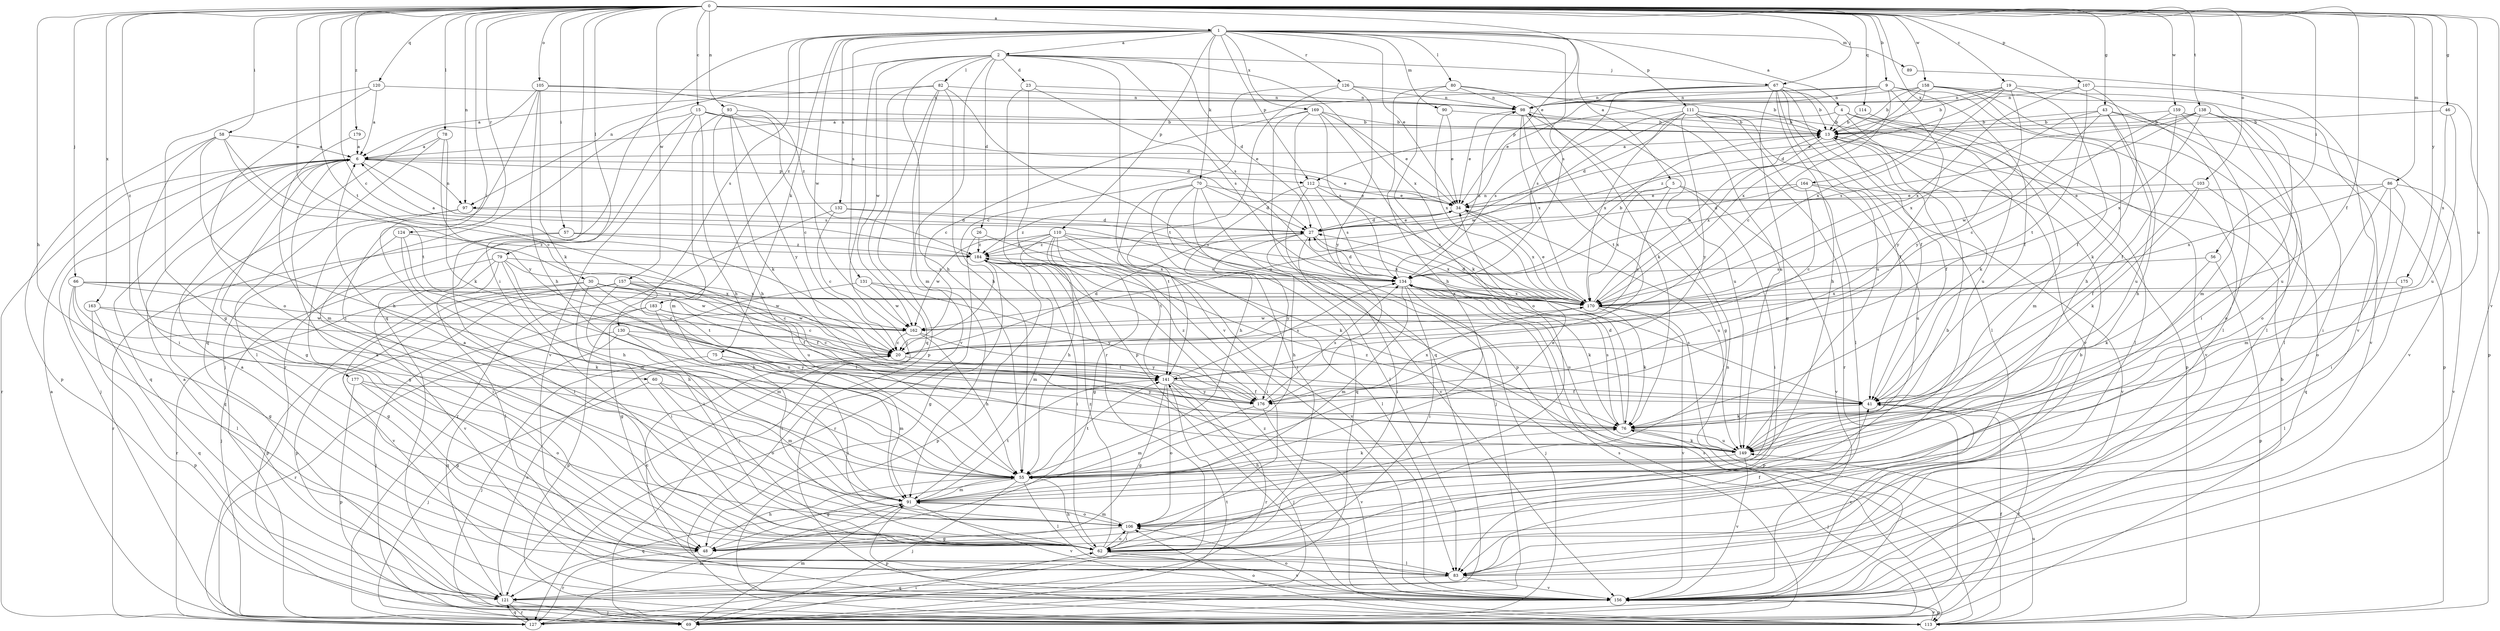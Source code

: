 strict digraph  {
0;
1;
2;
4;
5;
6;
9;
13;
15;
19;
20;
23;
26;
27;
30;
34;
41;
43;
46;
48;
55;
56;
57;
58;
60;
62;
66;
67;
69;
70;
75;
76;
78;
79;
80;
82;
83;
86;
89;
90;
91;
93;
97;
98;
103;
105;
106;
107;
110;
111;
112;
113;
114;
120;
121;
124;
126;
127;
130;
131;
132;
134;
138;
141;
149;
156;
157;
158;
159;
162;
163;
164;
169;
170;
175;
176;
177;
179;
183;
184;
0 -> 1  [label=a];
0 -> 9  [label=b];
0 -> 15  [label=c];
0 -> 19  [label=c];
0 -> 20  [label=c];
0 -> 30  [label=e];
0 -> 34  [label=e];
0 -> 41  [label=f];
0 -> 43  [label=g];
0 -> 46  [label=g];
0 -> 55  [label=h];
0 -> 56  [label=i];
0 -> 57  [label=i];
0 -> 58  [label=i];
0 -> 60  [label=i];
0 -> 62  [label=i];
0 -> 66  [label=j];
0 -> 67  [label=j];
0 -> 78  [label=l];
0 -> 79  [label=l];
0 -> 86  [label=m];
0 -> 93  [label=n];
0 -> 97  [label=n];
0 -> 103  [label=o];
0 -> 105  [label=o];
0 -> 107  [label=p];
0 -> 114  [label=q];
0 -> 120  [label=q];
0 -> 124  [label=r];
0 -> 138  [label=t];
0 -> 141  [label=t];
0 -> 149  [label=u];
0 -> 156  [label=v];
0 -> 157  [label=w];
0 -> 158  [label=w];
0 -> 159  [label=w];
0 -> 163  [label=x];
0 -> 164  [label=x];
0 -> 175  [label=y];
0 -> 177  [label=z];
0 -> 179  [label=z];
1 -> 2  [label=a];
1 -> 4  [label=a];
1 -> 5  [label=a];
1 -> 34  [label=e];
1 -> 70  [label=k];
1 -> 75  [label=k];
1 -> 80  [label=l];
1 -> 89  [label=m];
1 -> 90  [label=m];
1 -> 110  [label=p];
1 -> 111  [label=p];
1 -> 112  [label=p];
1 -> 121  [label=q];
1 -> 126  [label=r];
1 -> 130  [label=s];
1 -> 131  [label=s];
1 -> 132  [label=s];
1 -> 134  [label=s];
1 -> 162  [label=w];
1 -> 169  [label=x];
1 -> 183  [label=z];
2 -> 23  [label=d];
2 -> 26  [label=d];
2 -> 27  [label=d];
2 -> 55  [label=h];
2 -> 67  [label=j];
2 -> 69  [label=j];
2 -> 82  [label=l];
2 -> 91  [label=m];
2 -> 97  [label=n];
2 -> 134  [label=s];
2 -> 156  [label=v];
2 -> 162  [label=w];
2 -> 170  [label=x];
4 -> 13  [label=b];
4 -> 27  [label=d];
4 -> 76  [label=k];
4 -> 83  [label=l];
4 -> 149  [label=u];
4 -> 156  [label=v];
5 -> 20  [label=c];
5 -> 62  [label=i];
5 -> 97  [label=n];
5 -> 156  [label=v];
5 -> 170  [label=x];
6 -> 34  [label=e];
6 -> 48  [label=g];
6 -> 69  [label=j];
6 -> 97  [label=n];
6 -> 112  [label=p];
6 -> 121  [label=q];
6 -> 127  [label=r];
6 -> 134  [label=s];
9 -> 6  [label=a];
9 -> 20  [label=c];
9 -> 41  [label=f];
9 -> 83  [label=l];
9 -> 98  [label=n];
9 -> 112  [label=p];
9 -> 176  [label=y];
13 -> 6  [label=a];
13 -> 41  [label=f];
13 -> 170  [label=x];
15 -> 13  [label=b];
15 -> 27  [label=d];
15 -> 34  [label=e];
15 -> 55  [label=h];
15 -> 69  [label=j];
15 -> 127  [label=r];
15 -> 156  [label=v];
19 -> 13  [label=b];
19 -> 27  [label=d];
19 -> 41  [label=f];
19 -> 91  [label=m];
19 -> 98  [label=n];
19 -> 170  [label=x];
19 -> 176  [label=y];
20 -> 27  [label=d];
20 -> 141  [label=t];
23 -> 98  [label=n];
23 -> 113  [label=p];
23 -> 127  [label=r];
23 -> 134  [label=s];
26 -> 76  [label=k];
26 -> 127  [label=r];
26 -> 184  [label=z];
27 -> 34  [label=e];
27 -> 55  [label=h];
27 -> 62  [label=i];
27 -> 170  [label=x];
27 -> 176  [label=y];
27 -> 184  [label=z];
30 -> 41  [label=f];
30 -> 48  [label=g];
30 -> 62  [label=i];
30 -> 113  [label=p];
30 -> 141  [label=t];
30 -> 162  [label=w];
30 -> 170  [label=x];
34 -> 27  [label=d];
34 -> 149  [label=u];
34 -> 170  [label=x];
34 -> 184  [label=z];
41 -> 76  [label=k];
41 -> 134  [label=s];
41 -> 156  [label=v];
43 -> 13  [label=b];
43 -> 55  [label=h];
43 -> 83  [label=l];
43 -> 113  [label=p];
43 -> 149  [label=u];
43 -> 162  [label=w];
43 -> 170  [label=x];
46 -> 13  [label=b];
46 -> 149  [label=u];
46 -> 170  [label=x];
48 -> 55  [label=h];
48 -> 127  [label=r];
55 -> 34  [label=e];
55 -> 48  [label=g];
55 -> 69  [label=j];
55 -> 76  [label=k];
55 -> 83  [label=l];
55 -> 91  [label=m];
55 -> 141  [label=t];
56 -> 76  [label=k];
56 -> 113  [label=p];
56 -> 134  [label=s];
57 -> 62  [label=i];
57 -> 127  [label=r];
57 -> 170  [label=x];
57 -> 184  [label=z];
58 -> 6  [label=a];
58 -> 20  [label=c];
58 -> 55  [label=h];
58 -> 62  [label=i];
58 -> 113  [label=p];
58 -> 141  [label=t];
60 -> 69  [label=j];
60 -> 91  [label=m];
60 -> 106  [label=o];
60 -> 176  [label=y];
62 -> 6  [label=a];
62 -> 41  [label=f];
62 -> 55  [label=h];
62 -> 83  [label=l];
62 -> 106  [label=o];
62 -> 156  [label=v];
62 -> 184  [label=z];
66 -> 20  [label=c];
66 -> 48  [label=g];
66 -> 55  [label=h];
66 -> 83  [label=l];
66 -> 162  [label=w];
66 -> 170  [label=x];
67 -> 13  [label=b];
67 -> 34  [label=e];
67 -> 41  [label=f];
67 -> 48  [label=g];
67 -> 55  [label=h];
67 -> 83  [label=l];
67 -> 98  [label=n];
67 -> 134  [label=s];
67 -> 149  [label=u];
67 -> 156  [label=v];
69 -> 6  [label=a];
69 -> 13  [label=b];
69 -> 41  [label=f];
69 -> 62  [label=i];
69 -> 91  [label=m];
69 -> 134  [label=s];
69 -> 141  [label=t];
70 -> 27  [label=d];
70 -> 34  [label=e];
70 -> 62  [label=i];
70 -> 83  [label=l];
70 -> 121  [label=q];
70 -> 141  [label=t];
70 -> 156  [label=v];
75 -> 62  [label=i];
75 -> 69  [label=j];
75 -> 91  [label=m];
75 -> 141  [label=t];
76 -> 27  [label=d];
76 -> 69  [label=j];
76 -> 134  [label=s];
76 -> 149  [label=u];
78 -> 6  [label=a];
78 -> 76  [label=k];
78 -> 83  [label=l];
78 -> 176  [label=y];
79 -> 55  [label=h];
79 -> 62  [label=i];
79 -> 69  [label=j];
79 -> 83  [label=l];
79 -> 134  [label=s];
79 -> 149  [label=u];
79 -> 156  [label=v];
80 -> 55  [label=h];
80 -> 76  [label=k];
80 -> 98  [label=n];
80 -> 106  [label=o];
80 -> 149  [label=u];
82 -> 6  [label=a];
82 -> 55  [label=h];
82 -> 98  [label=n];
82 -> 113  [label=p];
82 -> 121  [label=q];
82 -> 149  [label=u];
82 -> 156  [label=v];
83 -> 6  [label=a];
83 -> 13  [label=b];
83 -> 20  [label=c];
83 -> 121  [label=q];
83 -> 156  [label=v];
86 -> 34  [label=e];
86 -> 62  [label=i];
86 -> 91  [label=m];
86 -> 106  [label=o];
86 -> 156  [label=v];
86 -> 170  [label=x];
89 -> 156  [label=v];
90 -> 13  [label=b];
90 -> 34  [label=e];
90 -> 170  [label=x];
91 -> 106  [label=o];
91 -> 113  [label=p];
91 -> 121  [label=q];
91 -> 141  [label=t];
91 -> 156  [label=v];
93 -> 13  [label=b];
93 -> 20  [label=c];
93 -> 55  [label=h];
93 -> 76  [label=k];
93 -> 91  [label=m];
93 -> 176  [label=y];
97 -> 27  [label=d];
97 -> 48  [label=g];
97 -> 121  [label=q];
98 -> 13  [label=b];
98 -> 34  [label=e];
98 -> 48  [label=g];
98 -> 141  [label=t];
98 -> 149  [label=u];
98 -> 170  [label=x];
103 -> 34  [label=e];
103 -> 41  [label=f];
103 -> 76  [label=k];
103 -> 121  [label=q];
105 -> 55  [label=h];
105 -> 62  [label=i];
105 -> 76  [label=k];
105 -> 98  [label=n];
105 -> 121  [label=q];
105 -> 184  [label=z];
106 -> 6  [label=a];
106 -> 13  [label=b];
106 -> 48  [label=g];
106 -> 62  [label=i];
106 -> 91  [label=m];
107 -> 76  [label=k];
107 -> 98  [label=n];
107 -> 113  [label=p];
107 -> 141  [label=t];
107 -> 170  [label=x];
110 -> 48  [label=g];
110 -> 55  [label=h];
110 -> 62  [label=i];
110 -> 83  [label=l];
110 -> 141  [label=t];
110 -> 156  [label=v];
110 -> 162  [label=w];
110 -> 170  [label=x];
110 -> 184  [label=z];
111 -> 13  [label=b];
111 -> 41  [label=f];
111 -> 83  [label=l];
111 -> 113  [label=p];
111 -> 127  [label=r];
111 -> 134  [label=s];
111 -> 162  [label=w];
111 -> 170  [label=x];
111 -> 176  [label=y];
112 -> 34  [label=e];
112 -> 55  [label=h];
112 -> 69  [label=j];
112 -> 134  [label=s];
112 -> 170  [label=x];
113 -> 106  [label=o];
113 -> 134  [label=s];
113 -> 149  [label=u];
113 -> 156  [label=v];
114 -> 13  [label=b];
114 -> 91  [label=m];
120 -> 6  [label=a];
120 -> 48  [label=g];
120 -> 98  [label=n];
120 -> 106  [label=o];
121 -> 20  [label=c];
121 -> 69  [label=j];
121 -> 127  [label=r];
124 -> 55  [label=h];
124 -> 62  [label=i];
124 -> 91  [label=m];
124 -> 184  [label=z];
126 -> 13  [label=b];
126 -> 20  [label=c];
126 -> 98  [label=n];
126 -> 141  [label=t];
126 -> 176  [label=y];
127 -> 41  [label=f];
127 -> 91  [label=m];
127 -> 98  [label=n];
127 -> 121  [label=q];
130 -> 20  [label=c];
130 -> 62  [label=i];
130 -> 121  [label=q];
130 -> 127  [label=r];
130 -> 176  [label=y];
131 -> 48  [label=g];
131 -> 162  [label=w];
131 -> 170  [label=x];
131 -> 176  [label=y];
132 -> 20  [label=c];
132 -> 27  [label=d];
132 -> 127  [label=r];
132 -> 134  [label=s];
134 -> 13  [label=b];
134 -> 27  [label=d];
134 -> 62  [label=i];
134 -> 69  [label=j];
134 -> 76  [label=k];
134 -> 91  [label=m];
134 -> 98  [label=n];
134 -> 149  [label=u];
134 -> 170  [label=x];
138 -> 13  [label=b];
138 -> 62  [label=i];
138 -> 106  [label=o];
138 -> 134  [label=s];
138 -> 149  [label=u];
138 -> 170  [label=x];
138 -> 184  [label=z];
141 -> 41  [label=f];
141 -> 48  [label=g];
141 -> 69  [label=j];
141 -> 106  [label=o];
141 -> 127  [label=r];
141 -> 134  [label=s];
141 -> 176  [label=y];
149 -> 55  [label=h];
149 -> 76  [label=k];
149 -> 156  [label=v];
149 -> 184  [label=z];
156 -> 6  [label=a];
156 -> 106  [label=o];
156 -> 113  [label=p];
156 -> 184  [label=z];
157 -> 20  [label=c];
157 -> 41  [label=f];
157 -> 91  [label=m];
157 -> 113  [label=p];
157 -> 127  [label=r];
157 -> 149  [label=u];
157 -> 156  [label=v];
157 -> 170  [label=x];
158 -> 13  [label=b];
158 -> 34  [label=e];
158 -> 55  [label=h];
158 -> 62  [label=i];
158 -> 83  [label=l];
158 -> 98  [label=n];
158 -> 156  [label=v];
158 -> 170  [label=x];
159 -> 13  [label=b];
159 -> 20  [label=c];
159 -> 41  [label=f];
159 -> 106  [label=o];
159 -> 156  [label=v];
162 -> 20  [label=c];
162 -> 55  [label=h];
162 -> 176  [label=y];
163 -> 76  [label=k];
163 -> 113  [label=p];
163 -> 121  [label=q];
163 -> 162  [label=w];
164 -> 20  [label=c];
164 -> 27  [label=d];
164 -> 34  [label=e];
164 -> 149  [label=u];
164 -> 156  [label=v];
169 -> 13  [label=b];
169 -> 20  [label=c];
169 -> 34  [label=e];
169 -> 76  [label=k];
169 -> 113  [label=p];
169 -> 121  [label=q];
169 -> 134  [label=s];
170 -> 13  [label=b];
170 -> 27  [label=d];
170 -> 34  [label=e];
170 -> 76  [label=k];
170 -> 113  [label=p];
170 -> 156  [label=v];
170 -> 162  [label=w];
175 -> 83  [label=l];
175 -> 170  [label=x];
176 -> 91  [label=m];
176 -> 134  [label=s];
176 -> 156  [label=v];
176 -> 170  [label=x];
176 -> 184  [label=z];
177 -> 41  [label=f];
177 -> 48  [label=g];
177 -> 106  [label=o];
177 -> 113  [label=p];
179 -> 6  [label=a];
179 -> 91  [label=m];
183 -> 20  [label=c];
183 -> 62  [label=i];
183 -> 69  [label=j];
183 -> 113  [label=p];
183 -> 162  [label=w];
184 -> 6  [label=a];
184 -> 48  [label=g];
184 -> 62  [label=i];
184 -> 91  [label=m];
184 -> 113  [label=p];
184 -> 134  [label=s];
}

